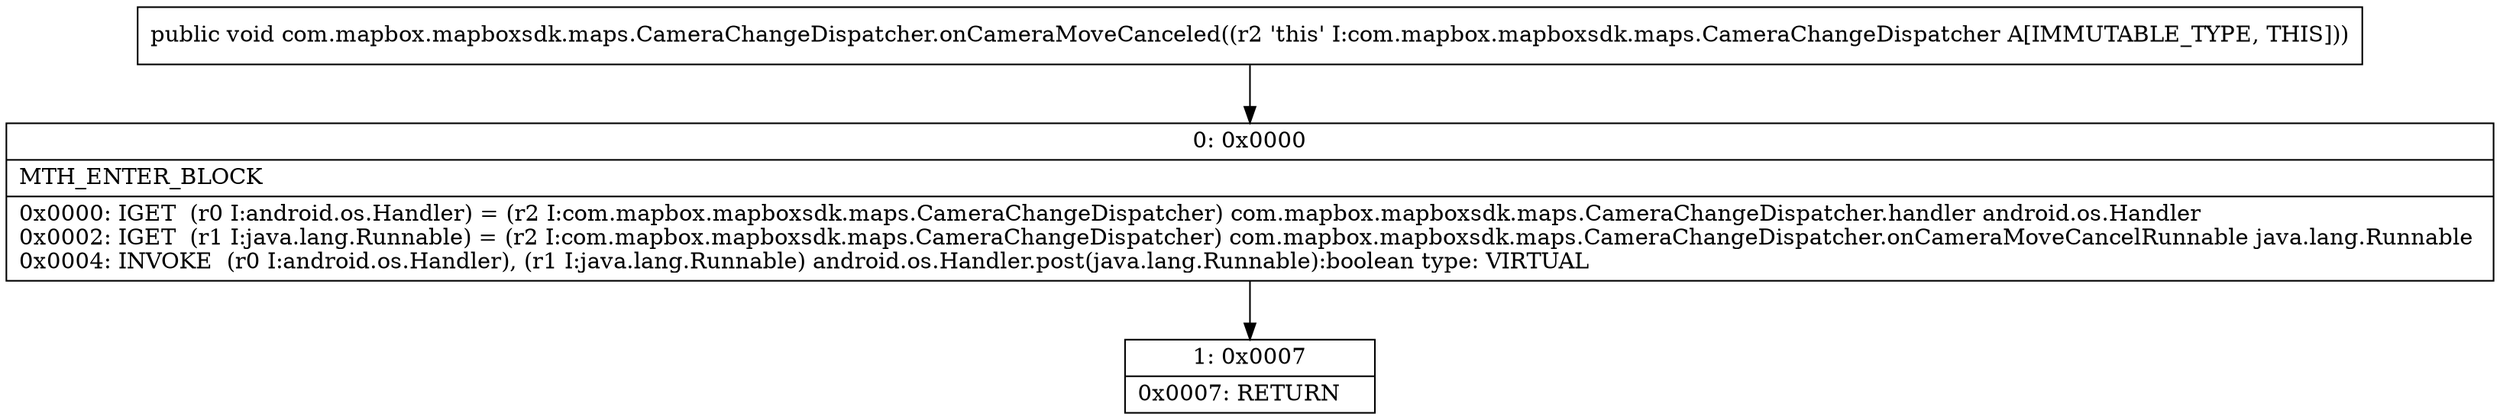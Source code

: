 digraph "CFG forcom.mapbox.mapboxsdk.maps.CameraChangeDispatcher.onCameraMoveCanceled()V" {
Node_0 [shape=record,label="{0\:\ 0x0000|MTH_ENTER_BLOCK\l|0x0000: IGET  (r0 I:android.os.Handler) = (r2 I:com.mapbox.mapboxsdk.maps.CameraChangeDispatcher) com.mapbox.mapboxsdk.maps.CameraChangeDispatcher.handler android.os.Handler \l0x0002: IGET  (r1 I:java.lang.Runnable) = (r2 I:com.mapbox.mapboxsdk.maps.CameraChangeDispatcher) com.mapbox.mapboxsdk.maps.CameraChangeDispatcher.onCameraMoveCancelRunnable java.lang.Runnable \l0x0004: INVOKE  (r0 I:android.os.Handler), (r1 I:java.lang.Runnable) android.os.Handler.post(java.lang.Runnable):boolean type: VIRTUAL \l}"];
Node_1 [shape=record,label="{1\:\ 0x0007|0x0007: RETURN   \l}"];
MethodNode[shape=record,label="{public void com.mapbox.mapboxsdk.maps.CameraChangeDispatcher.onCameraMoveCanceled((r2 'this' I:com.mapbox.mapboxsdk.maps.CameraChangeDispatcher A[IMMUTABLE_TYPE, THIS])) }"];
MethodNode -> Node_0;
Node_0 -> Node_1;
}

